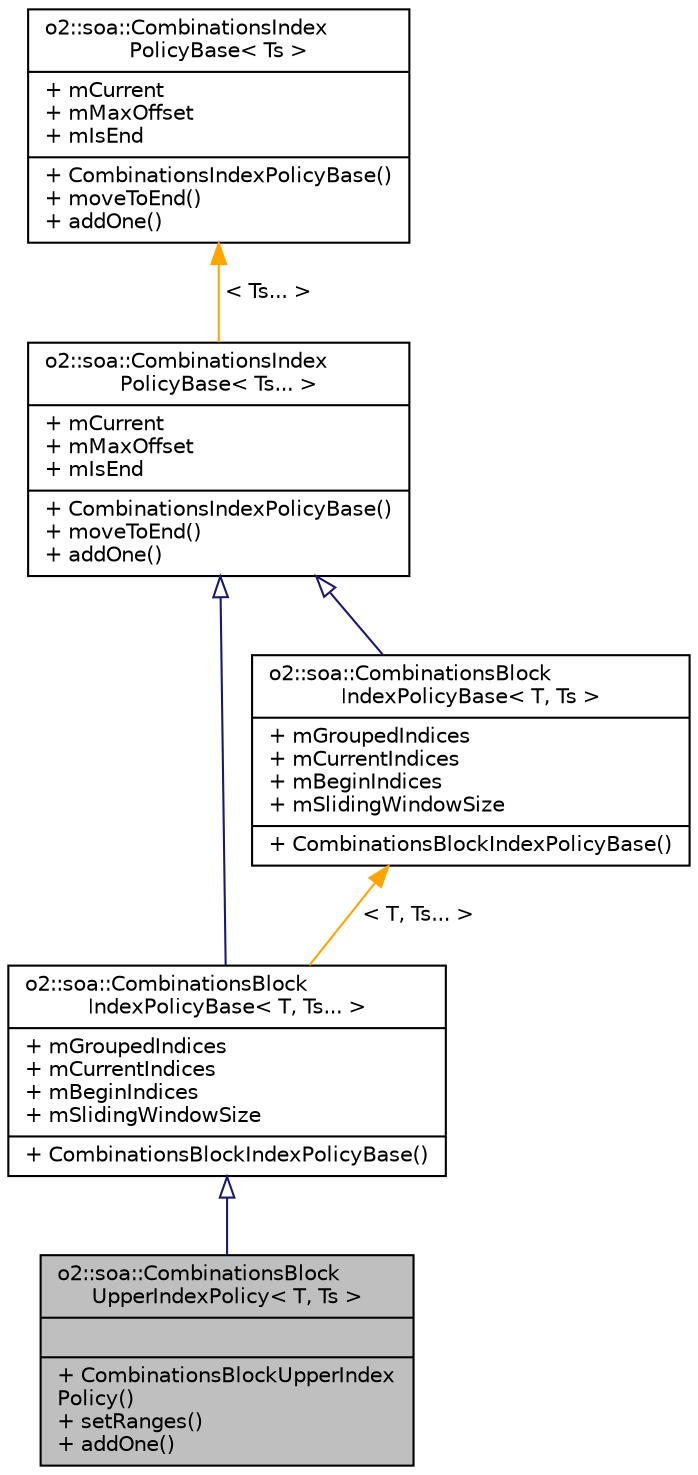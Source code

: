 digraph "o2::soa::CombinationsBlockUpperIndexPolicy&lt; T, Ts &gt;"
{
 // INTERACTIVE_SVG=YES
  bgcolor="transparent";
  edge [fontname="Helvetica",fontsize="10",labelfontname="Helvetica",labelfontsize="10"];
  node [fontname="Helvetica",fontsize="10",shape=record];
  Node0 [label="{o2::soa::CombinationsBlock\lUpperIndexPolicy\< T, Ts \>\n||+ CombinationsBlockUpperIndex\lPolicy()\l+ setRanges()\l+ addOne()\l}",height=0.2,width=0.4,color="black", fillcolor="grey75", style="filled", fontcolor="black"];
  Node1 -> Node0 [dir="back",color="midnightblue",fontsize="10",style="solid",arrowtail="onormal",fontname="Helvetica"];
  Node1 [label="{o2::soa::CombinationsBlock\lIndexPolicyBase\< T, Ts... \>\n|+ mGroupedIndices\l+ mCurrentIndices\l+ mBeginIndices\l+ mSlidingWindowSize\l|+ CombinationsBlockIndexPolicyBase()\l}",height=0.2,width=0.4,color="black",URL="$d0/d11/structo2_1_1soa_1_1CombinationsBlockIndexPolicyBase.html"];
  Node2 -> Node1 [dir="back",color="midnightblue",fontsize="10",style="solid",arrowtail="onormal",fontname="Helvetica"];
  Node2 [label="{o2::soa::CombinationsIndex\lPolicyBase\< Ts... \>\n|+ mCurrent\l+ mMaxOffset\l+ mIsEnd\l|+ CombinationsIndexPolicyBase()\l+ moveToEnd()\l+ addOne()\l}",height=0.2,width=0.4,color="black",URL="$de/dac/structo2_1_1soa_1_1CombinationsIndexPolicyBase.html"];
  Node3 -> Node2 [dir="back",color="orange",fontsize="10",style="solid",label=" \< Ts... \>" ,fontname="Helvetica"];
  Node3 [label="{o2::soa::CombinationsIndex\lPolicyBase\< Ts \>\n|+ mCurrent\l+ mMaxOffset\l+ mIsEnd\l|+ CombinationsIndexPolicyBase()\l+ moveToEnd()\l+ addOne()\l}",height=0.2,width=0.4,color="black",URL="$de/dac/structo2_1_1soa_1_1CombinationsIndexPolicyBase.html"];
  Node4 -> Node1 [dir="back",color="orange",fontsize="10",style="solid",label=" \< T, Ts... \>" ,fontname="Helvetica"];
  Node4 [label="{o2::soa::CombinationsBlock\lIndexPolicyBase\< T, Ts \>\n|+ mGroupedIndices\l+ mCurrentIndices\l+ mBeginIndices\l+ mSlidingWindowSize\l|+ CombinationsBlockIndexPolicyBase()\l}",height=0.2,width=0.4,color="black",URL="$d0/d11/structo2_1_1soa_1_1CombinationsBlockIndexPolicyBase.html"];
  Node2 -> Node4 [dir="back",color="midnightblue",fontsize="10",style="solid",arrowtail="onormal",fontname="Helvetica"];
}
